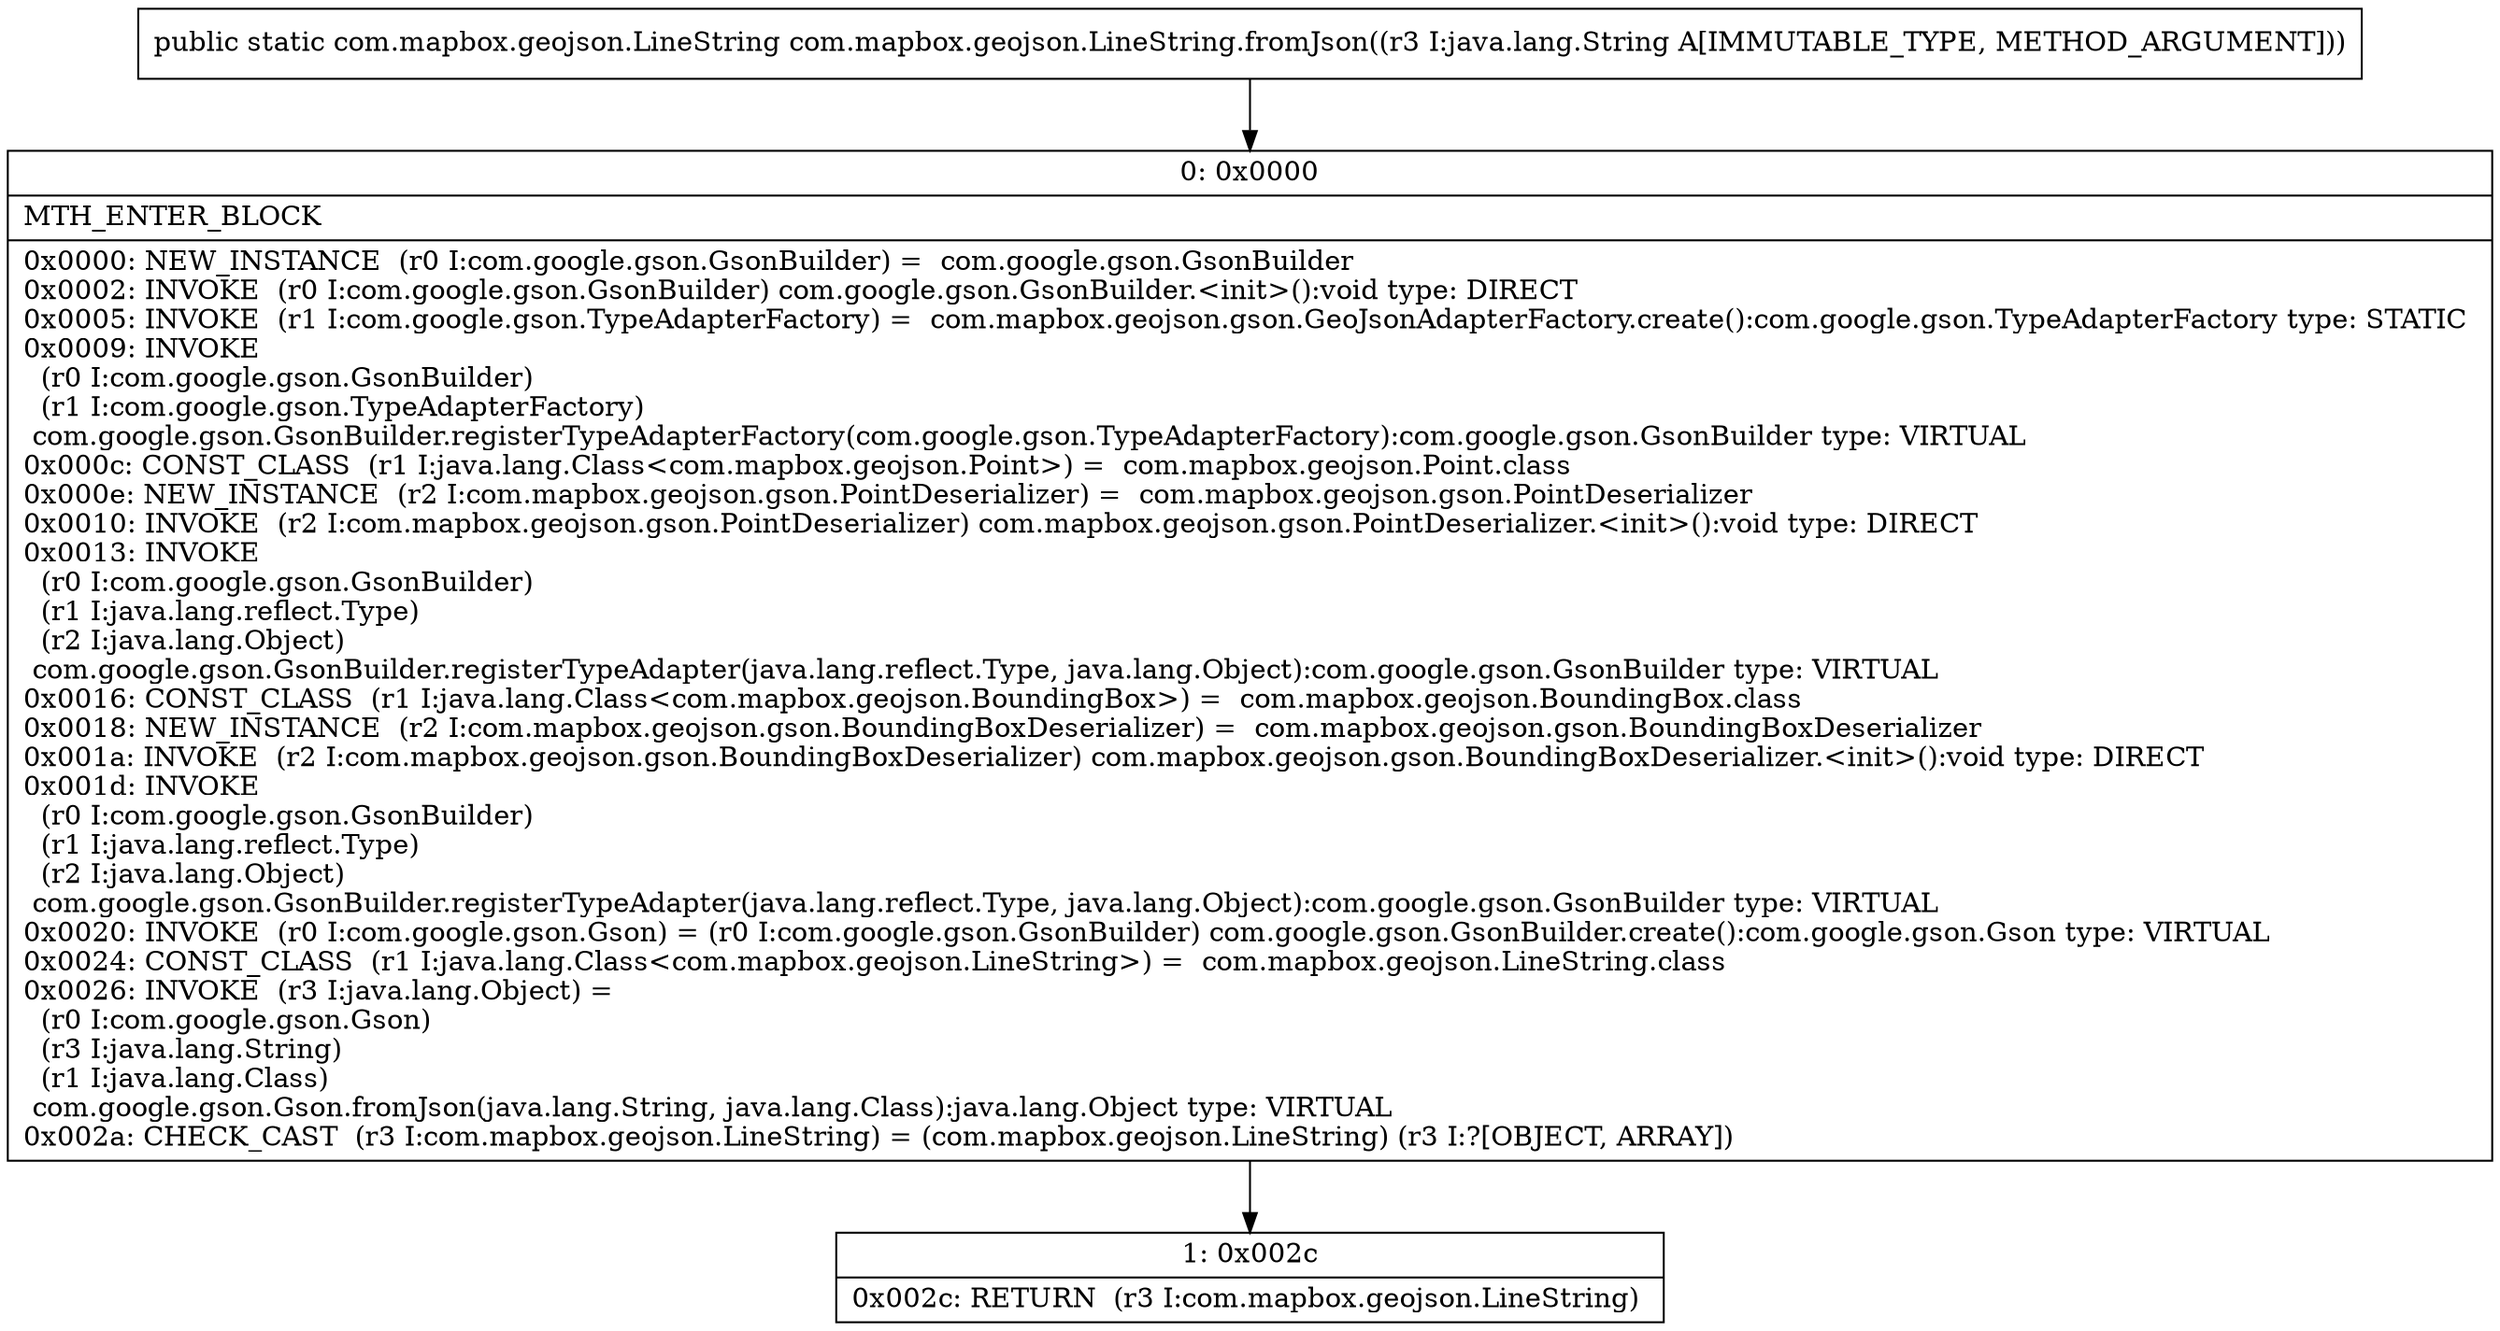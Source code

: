 digraph "CFG forcom.mapbox.geojson.LineString.fromJson(Ljava\/lang\/String;)Lcom\/mapbox\/geojson\/LineString;" {
Node_0 [shape=record,label="{0\:\ 0x0000|MTH_ENTER_BLOCK\l|0x0000: NEW_INSTANCE  (r0 I:com.google.gson.GsonBuilder) =  com.google.gson.GsonBuilder \l0x0002: INVOKE  (r0 I:com.google.gson.GsonBuilder) com.google.gson.GsonBuilder.\<init\>():void type: DIRECT \l0x0005: INVOKE  (r1 I:com.google.gson.TypeAdapterFactory) =  com.mapbox.geojson.gson.GeoJsonAdapterFactory.create():com.google.gson.TypeAdapterFactory type: STATIC \l0x0009: INVOKE  \l  (r0 I:com.google.gson.GsonBuilder)\l  (r1 I:com.google.gson.TypeAdapterFactory)\l com.google.gson.GsonBuilder.registerTypeAdapterFactory(com.google.gson.TypeAdapterFactory):com.google.gson.GsonBuilder type: VIRTUAL \l0x000c: CONST_CLASS  (r1 I:java.lang.Class\<com.mapbox.geojson.Point\>) =  com.mapbox.geojson.Point.class \l0x000e: NEW_INSTANCE  (r2 I:com.mapbox.geojson.gson.PointDeserializer) =  com.mapbox.geojson.gson.PointDeserializer \l0x0010: INVOKE  (r2 I:com.mapbox.geojson.gson.PointDeserializer) com.mapbox.geojson.gson.PointDeserializer.\<init\>():void type: DIRECT \l0x0013: INVOKE  \l  (r0 I:com.google.gson.GsonBuilder)\l  (r1 I:java.lang.reflect.Type)\l  (r2 I:java.lang.Object)\l com.google.gson.GsonBuilder.registerTypeAdapter(java.lang.reflect.Type, java.lang.Object):com.google.gson.GsonBuilder type: VIRTUAL \l0x0016: CONST_CLASS  (r1 I:java.lang.Class\<com.mapbox.geojson.BoundingBox\>) =  com.mapbox.geojson.BoundingBox.class \l0x0018: NEW_INSTANCE  (r2 I:com.mapbox.geojson.gson.BoundingBoxDeserializer) =  com.mapbox.geojson.gson.BoundingBoxDeserializer \l0x001a: INVOKE  (r2 I:com.mapbox.geojson.gson.BoundingBoxDeserializer) com.mapbox.geojson.gson.BoundingBoxDeserializer.\<init\>():void type: DIRECT \l0x001d: INVOKE  \l  (r0 I:com.google.gson.GsonBuilder)\l  (r1 I:java.lang.reflect.Type)\l  (r2 I:java.lang.Object)\l com.google.gson.GsonBuilder.registerTypeAdapter(java.lang.reflect.Type, java.lang.Object):com.google.gson.GsonBuilder type: VIRTUAL \l0x0020: INVOKE  (r0 I:com.google.gson.Gson) = (r0 I:com.google.gson.GsonBuilder) com.google.gson.GsonBuilder.create():com.google.gson.Gson type: VIRTUAL \l0x0024: CONST_CLASS  (r1 I:java.lang.Class\<com.mapbox.geojson.LineString\>) =  com.mapbox.geojson.LineString.class \l0x0026: INVOKE  (r3 I:java.lang.Object) = \l  (r0 I:com.google.gson.Gson)\l  (r3 I:java.lang.String)\l  (r1 I:java.lang.Class)\l com.google.gson.Gson.fromJson(java.lang.String, java.lang.Class):java.lang.Object type: VIRTUAL \l0x002a: CHECK_CAST  (r3 I:com.mapbox.geojson.LineString) = (com.mapbox.geojson.LineString) (r3 I:?[OBJECT, ARRAY]) \l}"];
Node_1 [shape=record,label="{1\:\ 0x002c|0x002c: RETURN  (r3 I:com.mapbox.geojson.LineString) \l}"];
MethodNode[shape=record,label="{public static com.mapbox.geojson.LineString com.mapbox.geojson.LineString.fromJson((r3 I:java.lang.String A[IMMUTABLE_TYPE, METHOD_ARGUMENT])) }"];
MethodNode -> Node_0;
Node_0 -> Node_1;
}

